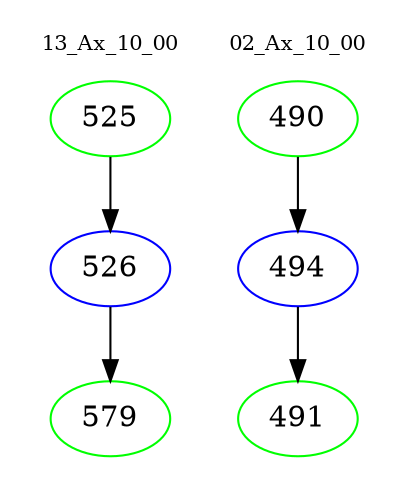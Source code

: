 digraph{
subgraph cluster_0 {
color = white
label = "13_Ax_10_00";
fontsize=10;
T0_525 [label="525", color="green"]
T0_525 -> T0_526 [color="black"]
T0_526 [label="526", color="blue"]
T0_526 -> T0_579 [color="black"]
T0_579 [label="579", color="green"]
}
subgraph cluster_1 {
color = white
label = "02_Ax_10_00";
fontsize=10;
T1_490 [label="490", color="green"]
T1_490 -> T1_494 [color="black"]
T1_494 [label="494", color="blue"]
T1_494 -> T1_491 [color="black"]
T1_491 [label="491", color="green"]
}
}
